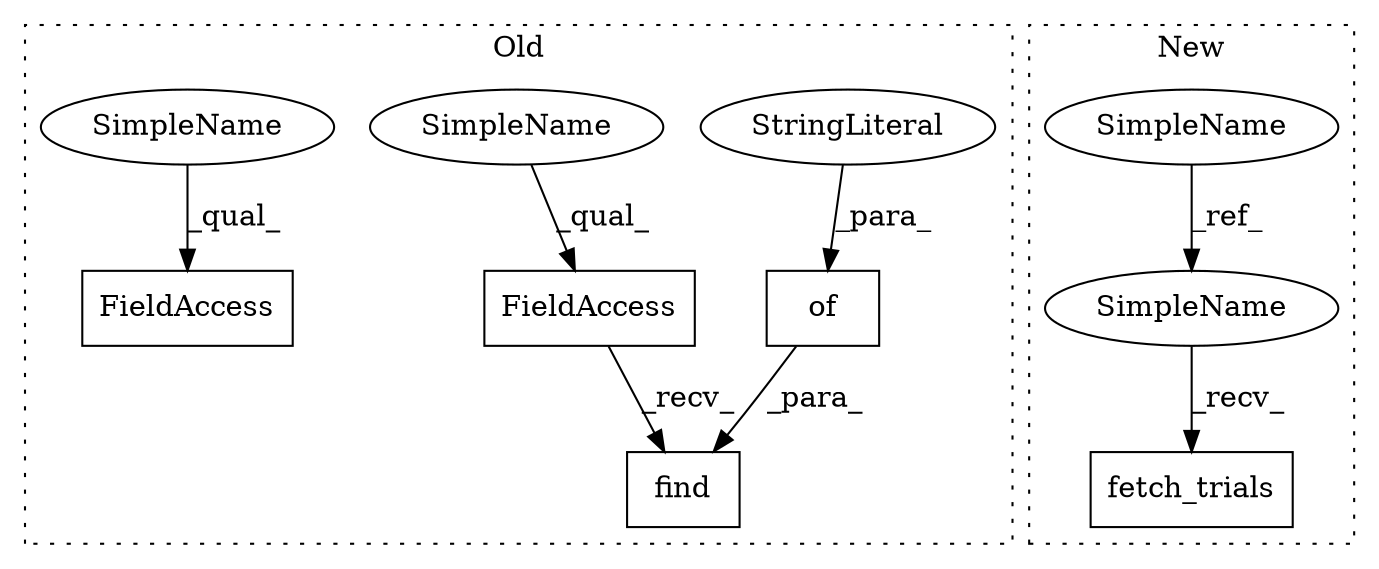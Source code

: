 digraph G {
subgraph cluster0 {
1 [label="of" a="32" s="2275,2297" l="3,1" shape="box"];
3 [label="StringLiteral" a="45" s="2278" l="12" shape="ellipse"];
4 [label="find" a="32" s="2266,2298" l="5,1" shape="box"];
5 [label="FieldAccess" a="22" s="2250" l="15" shape="box"];
7 [label="FieldAccess" a="22" s="2728" l="20" shape="box"];
9 [label="SimpleName" a="42" s="2250" l="8" shape="ellipse"];
10 [label="SimpleName" a="42" s="2728" l="8" shape="ellipse"];
label = "Old";
style="dotted";
}
subgraph cluster1 {
2 [label="fetch_trials" a="32" s="2182,2201" l="13,1" shape="box"];
6 [label="SimpleName" a="42" s="1345" l="7" shape="ellipse"];
8 [label="SimpleName" a="42" s="2174" l="7" shape="ellipse"];
label = "New";
style="dotted";
}
1 -> 4 [label="_para_"];
3 -> 1 [label="_para_"];
5 -> 4 [label="_recv_"];
6 -> 8 [label="_ref_"];
8 -> 2 [label="_recv_"];
9 -> 5 [label="_qual_"];
10 -> 7 [label="_qual_"];
}